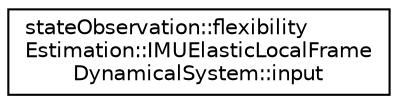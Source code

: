 digraph "Graphical Class Hierarchy"
{
 // LATEX_PDF_SIZE
  edge [fontname="Helvetica",fontsize="10",labelfontname="Helvetica",labelfontsize="10"];
  node [fontname="Helvetica",fontsize="10",shape=record];
  rankdir="LR";
  Node0 [label="stateObservation::flexibility\lEstimation::IMUElasticLocalFrame\lDynamicalSystem::input",height=0.2,width=0.4,color="black", fillcolor="white", style="filled",URL="$structstateObservation_1_1flexibilityEstimation_1_1IMUElasticLocalFrameDynamicalSystem_1_1input.html",tooltip=" "];
}
